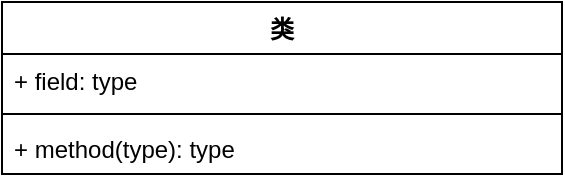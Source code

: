 <mxfile version="20.2.8" type="github">
  <diagram id="APZZXfoN1H8c9rqNKrsZ" name="第 1 页">
    <mxGraphModel dx="1038" dy="579" grid="1" gridSize="10" guides="1" tooltips="1" connect="1" arrows="1" fold="1" page="1" pageScale="1" pageWidth="827" pageHeight="1169" math="0" shadow="0">
      <root>
        <mxCell id="0" />
        <mxCell id="1" parent="0" />
        <mxCell id="N6NlCOXVPUuW-CLkuMqW-2" value="类" style="swimlane;fontStyle=1;align=center;verticalAlign=top;childLayout=stackLayout;horizontal=1;startSize=26;horizontalStack=0;resizeParent=1;resizeParentMax=0;resizeLast=0;collapsible=1;marginBottom=0;" vertex="1" parent="1">
          <mxGeometry x="190" y="100" width="280" height="86" as="geometry" />
        </mxCell>
        <mxCell id="N6NlCOXVPUuW-CLkuMqW-3" value="+ field: type" style="text;strokeColor=none;fillColor=none;align=left;verticalAlign=top;spacingLeft=4;spacingRight=4;overflow=hidden;rotatable=0;points=[[0,0.5],[1,0.5]];portConstraint=eastwest;" vertex="1" parent="N6NlCOXVPUuW-CLkuMqW-2">
          <mxGeometry y="26" width="280" height="26" as="geometry" />
        </mxCell>
        <mxCell id="N6NlCOXVPUuW-CLkuMqW-4" value="" style="line;strokeWidth=1;fillColor=none;align=left;verticalAlign=middle;spacingTop=-1;spacingLeft=3;spacingRight=3;rotatable=0;labelPosition=right;points=[];portConstraint=eastwest;strokeColor=inherit;" vertex="1" parent="N6NlCOXVPUuW-CLkuMqW-2">
          <mxGeometry y="52" width="280" height="8" as="geometry" />
        </mxCell>
        <mxCell id="N6NlCOXVPUuW-CLkuMqW-5" value="+ method(type): type" style="text;strokeColor=none;fillColor=none;align=left;verticalAlign=top;spacingLeft=4;spacingRight=4;overflow=hidden;rotatable=0;points=[[0,0.5],[1,0.5]];portConstraint=eastwest;" vertex="1" parent="N6NlCOXVPUuW-CLkuMqW-2">
          <mxGeometry y="60" width="280" height="26" as="geometry" />
        </mxCell>
      </root>
    </mxGraphModel>
  </diagram>
</mxfile>
